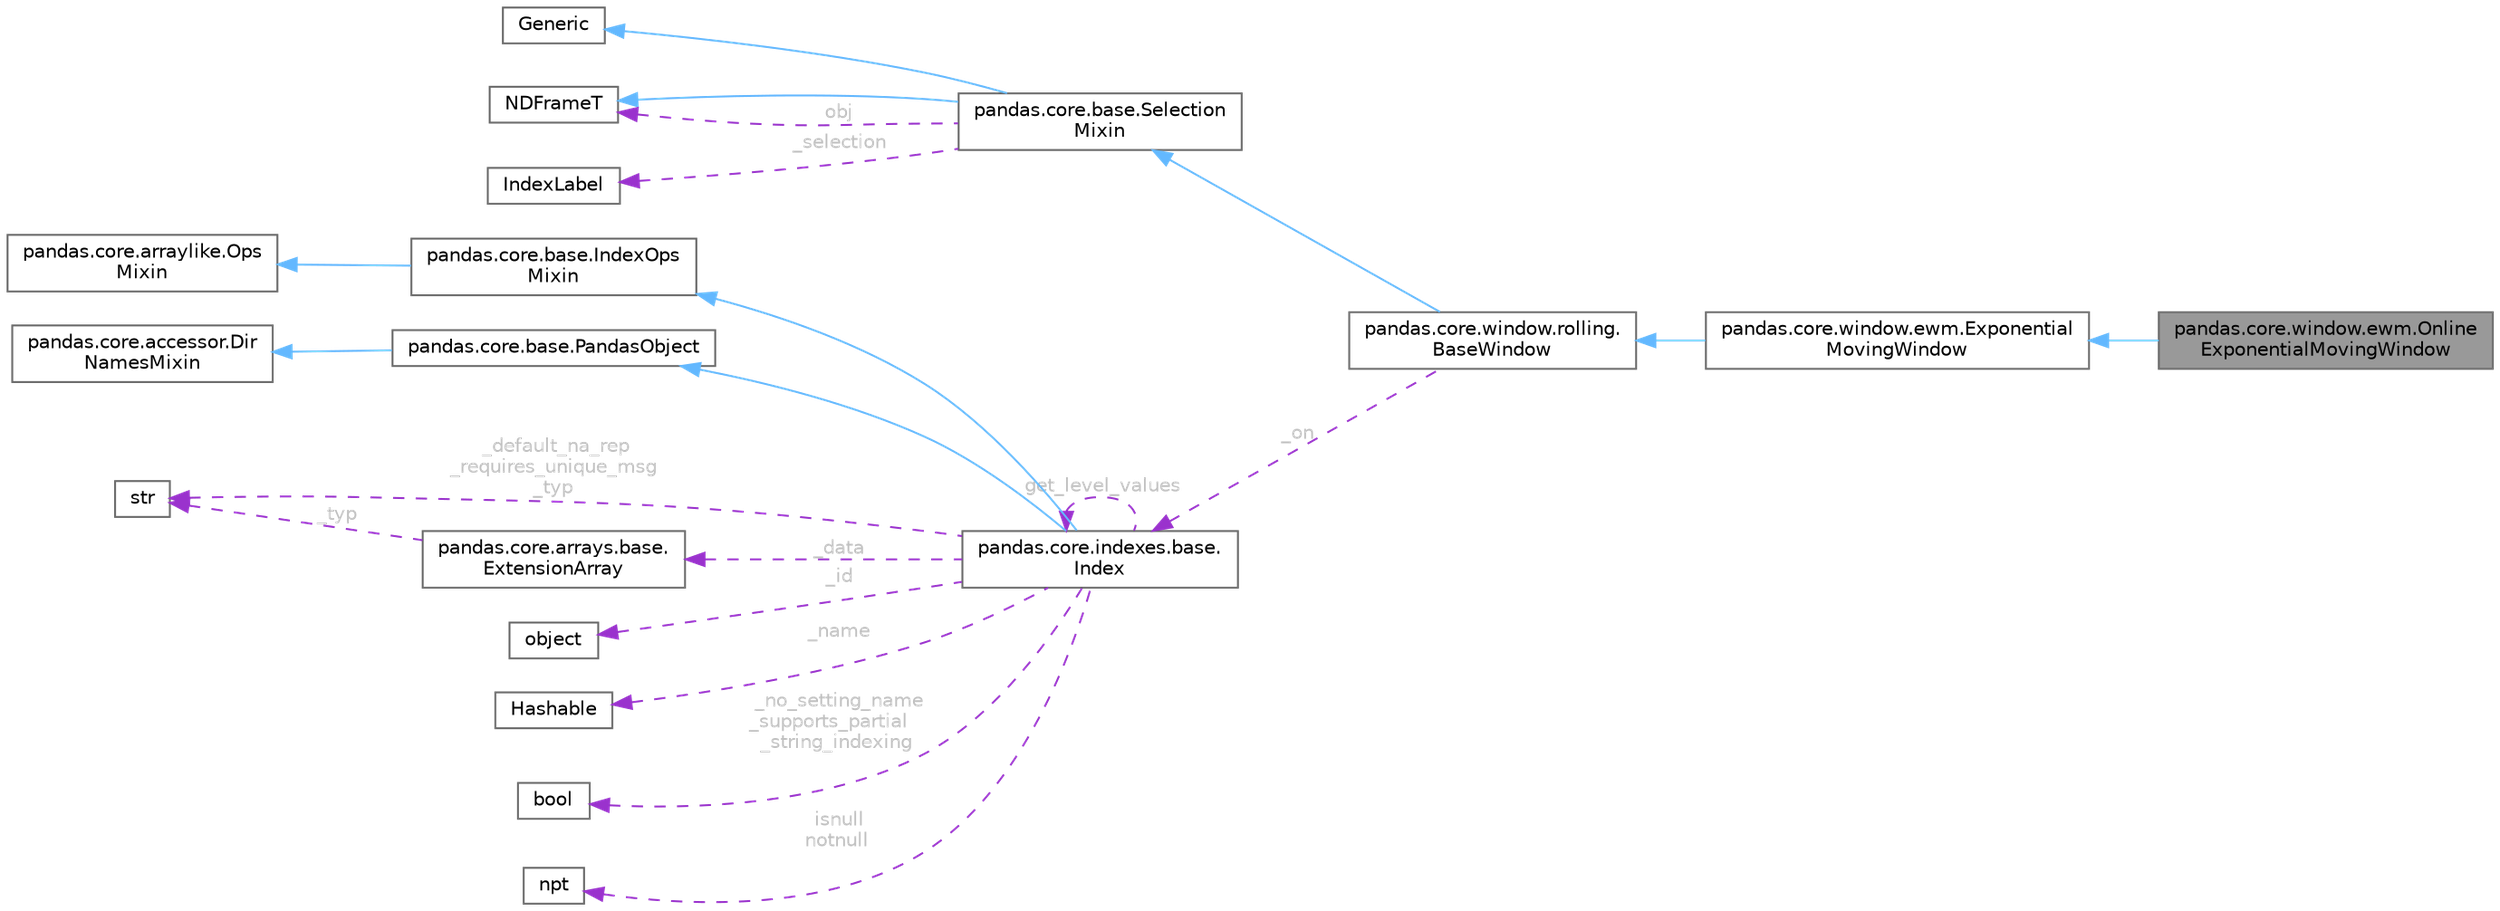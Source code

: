 digraph "pandas.core.window.ewm.OnlineExponentialMovingWindow"
{
 // LATEX_PDF_SIZE
  bgcolor="transparent";
  edge [fontname=Helvetica,fontsize=10,labelfontname=Helvetica,labelfontsize=10];
  node [fontname=Helvetica,fontsize=10,shape=box,height=0.2,width=0.4];
  rankdir="LR";
  Node1 [id="Node000001",label="pandas.core.window.ewm.Online\lExponentialMovingWindow",height=0.2,width=0.4,color="gray40", fillcolor="grey60", style="filled", fontcolor="black",tooltip=" "];
  Node2 -> Node1 [id="edge21_Node000001_Node000002",dir="back",color="steelblue1",style="solid",tooltip=" "];
  Node2 [id="Node000002",label="pandas.core.window.ewm.Exponential\lMovingWindow",height=0.2,width=0.4,color="gray40", fillcolor="white", style="filled",URL="$classpandas_1_1core_1_1window_1_1ewm_1_1ExponentialMovingWindow.html",tooltip=" "];
  Node3 -> Node2 [id="edge22_Node000002_Node000003",dir="back",color="steelblue1",style="solid",tooltip=" "];
  Node3 [id="Node000003",label="pandas.core.window.rolling.\lBaseWindow",height=0.2,width=0.4,color="gray40", fillcolor="white", style="filled",URL="$classpandas_1_1core_1_1window_1_1rolling_1_1BaseWindow.html",tooltip=" "];
  Node4 -> Node3 [id="edge23_Node000003_Node000004",dir="back",color="steelblue1",style="solid",tooltip=" "];
  Node4 [id="Node000004",label="pandas.core.base.Selection\lMixin",height=0.2,width=0.4,color="gray40", fillcolor="white", style="filled",URL="$classpandas_1_1core_1_1base_1_1SelectionMixin.html",tooltip=" "];
  Node5 -> Node4 [id="edge24_Node000004_Node000005",dir="back",color="steelblue1",style="solid",tooltip=" "];
  Node5 [id="Node000005",label="Generic",height=0.2,width=0.4,color="gray40", fillcolor="white", style="filled",tooltip=" "];
  Node6 -> Node4 [id="edge25_Node000004_Node000006",dir="back",color="steelblue1",style="solid",tooltip=" "];
  Node6 [id="Node000006",label="NDFrameT",height=0.2,width=0.4,color="gray40", fillcolor="white", style="filled",tooltip=" "];
  Node6 -> Node4 [id="edge26_Node000004_Node000006",dir="back",color="darkorchid3",style="dashed",tooltip=" ",label=" obj",fontcolor="grey" ];
  Node7 -> Node4 [id="edge27_Node000004_Node000007",dir="back",color="darkorchid3",style="dashed",tooltip=" ",label=" _selection",fontcolor="grey" ];
  Node7 [id="Node000007",label="IndexLabel",height=0.2,width=0.4,color="gray40", fillcolor="white", style="filled",tooltip=" "];
  Node8 -> Node3 [id="edge28_Node000003_Node000008",dir="back",color="darkorchid3",style="dashed",tooltip=" ",label=" _on",fontcolor="grey" ];
  Node8 [id="Node000008",label="pandas.core.indexes.base.\lIndex",height=0.2,width=0.4,color="gray40", fillcolor="white", style="filled",URL="$classpandas_1_1core_1_1indexes_1_1base_1_1Index.html",tooltip=" "];
  Node9 -> Node8 [id="edge29_Node000008_Node000009",dir="back",color="steelblue1",style="solid",tooltip=" "];
  Node9 [id="Node000009",label="pandas.core.base.IndexOps\lMixin",height=0.2,width=0.4,color="gray40", fillcolor="white", style="filled",URL="$classpandas_1_1core_1_1base_1_1IndexOpsMixin.html",tooltip=" "];
  Node10 -> Node9 [id="edge30_Node000009_Node000010",dir="back",color="steelblue1",style="solid",tooltip=" "];
  Node10 [id="Node000010",label="pandas.core.arraylike.Ops\lMixin",height=0.2,width=0.4,color="gray40", fillcolor="white", style="filled",URL="$classpandas_1_1core_1_1arraylike_1_1OpsMixin.html",tooltip=" "];
  Node11 -> Node8 [id="edge31_Node000008_Node000011",dir="back",color="steelblue1",style="solid",tooltip=" "];
  Node11 [id="Node000011",label="pandas.core.base.PandasObject",height=0.2,width=0.4,color="gray40", fillcolor="white", style="filled",URL="$classpandas_1_1core_1_1base_1_1PandasObject.html",tooltip=" "];
  Node12 -> Node11 [id="edge32_Node000011_Node000012",dir="back",color="steelblue1",style="solid",tooltip=" "];
  Node12 [id="Node000012",label="pandas.core.accessor.Dir\lNamesMixin",height=0.2,width=0.4,color="gray40", fillcolor="white", style="filled",URL="$classpandas_1_1core_1_1accessor_1_1DirNamesMixin.html",tooltip=" "];
  Node13 -> Node8 [id="edge33_Node000008_Node000013",dir="back",color="darkorchid3",style="dashed",tooltip=" ",label=" _default_na_rep\n_requires_unique_msg\n_typ",fontcolor="grey" ];
  Node13 [id="Node000013",label="str",height=0.2,width=0.4,color="gray40", fillcolor="white", style="filled",tooltip=" "];
  Node14 -> Node8 [id="edge34_Node000008_Node000014",dir="back",color="darkorchid3",style="dashed",tooltip=" ",label=" _data",fontcolor="grey" ];
  Node14 [id="Node000014",label="pandas.core.arrays.base.\lExtensionArray",height=0.2,width=0.4,color="gray40", fillcolor="white", style="filled",URL="$classpandas_1_1core_1_1arrays_1_1base_1_1ExtensionArray.html",tooltip=" "];
  Node13 -> Node14 [id="edge35_Node000014_Node000013",dir="back",color="darkorchid3",style="dashed",tooltip=" ",label=" _typ",fontcolor="grey" ];
  Node15 -> Node8 [id="edge36_Node000008_Node000015",dir="back",color="darkorchid3",style="dashed",tooltip=" ",label=" _id",fontcolor="grey" ];
  Node15 [id="Node000015",label="object",height=0.2,width=0.4,color="gray40", fillcolor="white", style="filled",tooltip=" "];
  Node16 -> Node8 [id="edge37_Node000008_Node000016",dir="back",color="darkorchid3",style="dashed",tooltip=" ",label=" _name",fontcolor="grey" ];
  Node16 [id="Node000016",label="Hashable",height=0.2,width=0.4,color="gray40", fillcolor="white", style="filled",tooltip=" "];
  Node17 -> Node8 [id="edge38_Node000008_Node000017",dir="back",color="darkorchid3",style="dashed",tooltip=" ",label=" _no_setting_name\n_supports_partial\l_string_indexing",fontcolor="grey" ];
  Node17 [id="Node000017",label="bool",height=0.2,width=0.4,color="gray40", fillcolor="white", style="filled",tooltip=" "];
  Node8 -> Node8 [id="edge39_Node000008_Node000008",dir="back",color="darkorchid3",style="dashed",tooltip=" ",label=" get_level_values",fontcolor="grey" ];
  Node18 -> Node8 [id="edge40_Node000008_Node000018",dir="back",color="darkorchid3",style="dashed",tooltip=" ",label=" isnull\nnotnull",fontcolor="grey" ];
  Node18 [id="Node000018",label="npt",height=0.2,width=0.4,color="gray40", fillcolor="white", style="filled",tooltip=" "];
}
